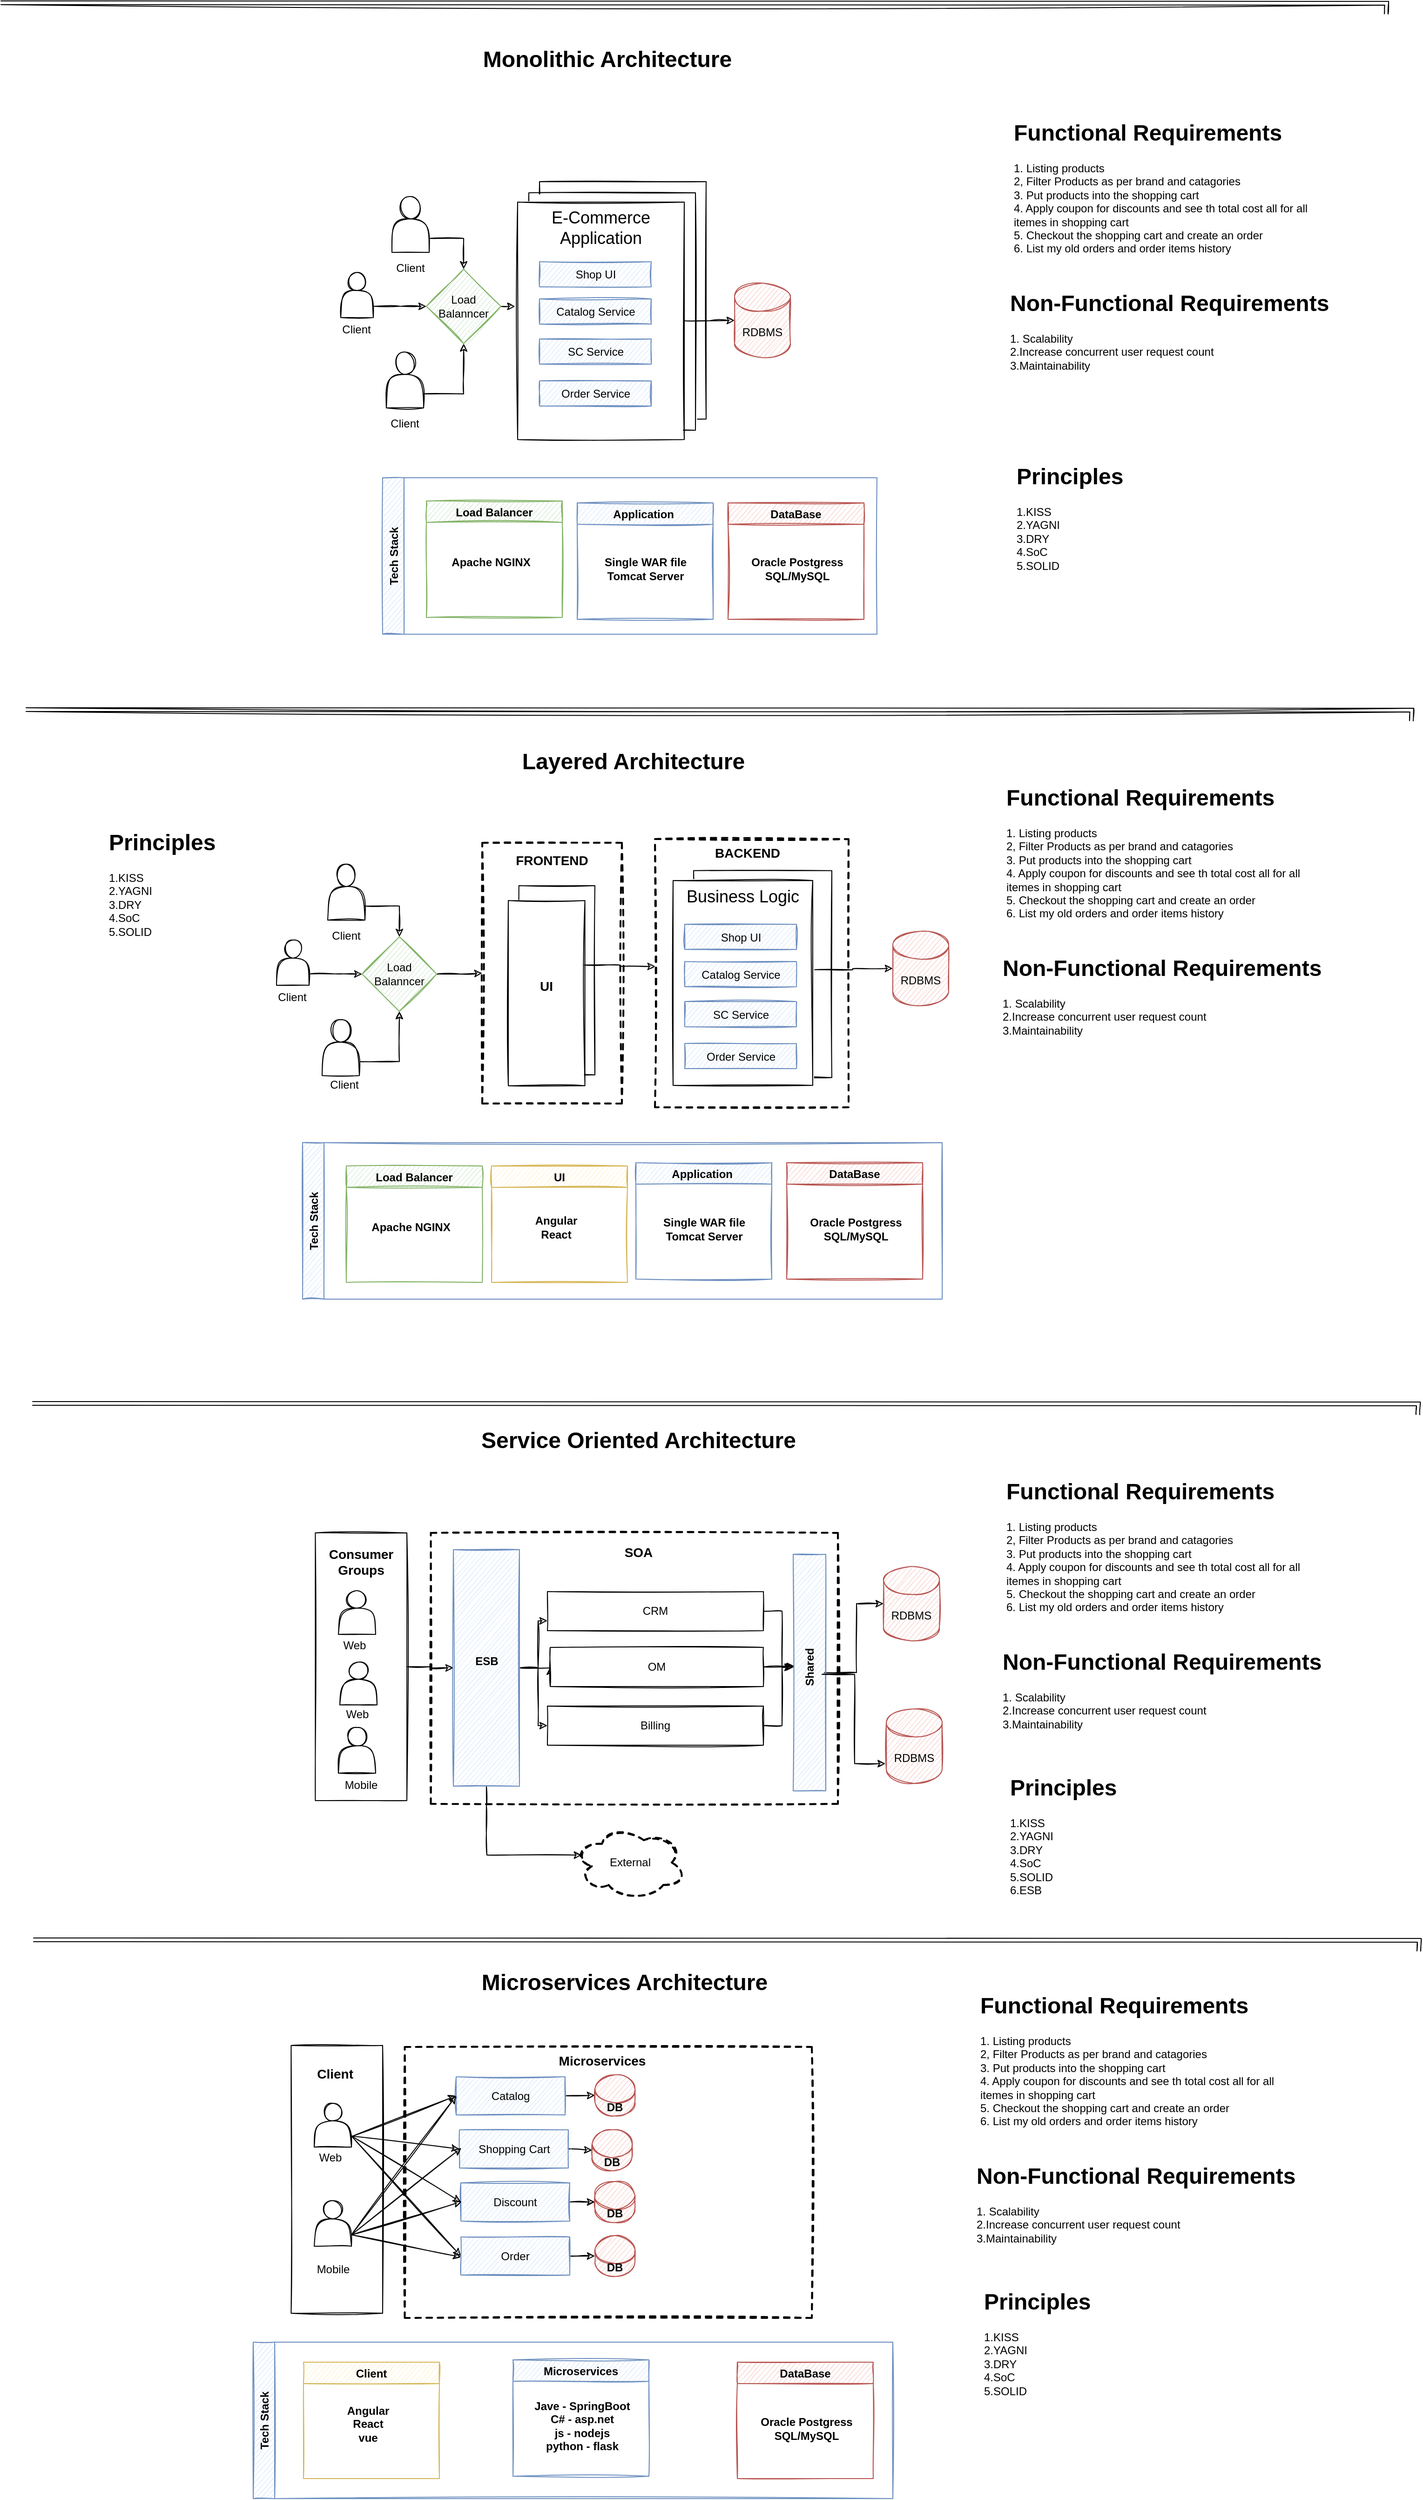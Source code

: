 <mxfile version="15.4.0" type="device"><diagram id="k3-2sb_zv4APd-P77we5" name="Page-1"><mxGraphModel dx="1890" dy="2251" grid="0" gridSize="10" guides="1" tooltips="1" connect="1" arrows="1" fold="1" page="0" pageScale="1" pageWidth="850" pageHeight="1100" math="0" shadow="0"><root><mxCell id="0"/><mxCell id="1" parent="0"/><mxCell id="dAYp7ZAVgFMrHs2u4Z32-187" value="" style="group" vertex="1" connectable="0" parent="1"><mxGeometry x="118" y="447.53" width="112" height="288.47" as="geometry"/></mxCell><mxCell id="dAYp7ZAVgFMrHs2u4Z32-188" value="" style="rounded=0;whiteSpace=wrap;html=1;sketch=1;verticalAlign=top;" vertex="1" parent="dAYp7ZAVgFMrHs2u4Z32-187"><mxGeometry x="13.698" y="-15.564" width="98.302" height="287.579" as="geometry"/></mxCell><mxCell id="dAYp7ZAVgFMrHs2u4Z32-157" value="" style="shape=actor;whiteSpace=wrap;html=1;sketch=1;" vertex="1" parent="dAYp7ZAVgFMrHs2u4Z32-187"><mxGeometry x="38.5" y="193.47" width="40" height="49" as="geometry"/></mxCell><mxCell id="dAYp7ZAVgFMrHs2u4Z32-185" value="" style="shape=actor;whiteSpace=wrap;html=1;sketch=1;" vertex="1" parent="dAYp7ZAVgFMrHs2u4Z32-187"><mxGeometry x="38.5" y="46.47" width="40" height="47" as="geometry"/></mxCell><mxCell id="dAYp7ZAVgFMrHs2u4Z32-186" value="Web" style="text;html=1;strokeColor=none;fillColor=none;align=center;verticalAlign=middle;whiteSpace=wrap;rounded=0;sketch=1;" vertex="1" parent="dAYp7ZAVgFMrHs2u4Z32-187"><mxGeometry x="26" y="90.47" width="60" height="30" as="geometry"/></mxCell><mxCell id="dAYp7ZAVgFMrHs2u4Z32-146" value="" style="shape=actor;whiteSpace=wrap;html=1;sketch=1;" vertex="1" parent="dAYp7ZAVgFMrHs2u4Z32-187"><mxGeometry x="40" y="123.23" width="40" height="46" as="geometry"/></mxCell><mxCell id="dAYp7ZAVgFMrHs2u4Z32-147" value="Web" style="text;html=1;strokeColor=none;fillColor=none;align=center;verticalAlign=middle;whiteSpace=wrap;rounded=0;sketch=1;" vertex="1" parent="dAYp7ZAVgFMrHs2u4Z32-187"><mxGeometry x="28.5" y="164.47" width="60" height="29" as="geometry"/></mxCell><mxCell id="dAYp7ZAVgFMrHs2u4Z32-175" value="&lt;b&gt;&lt;font style=&quot;font-size: 14px&quot;&gt;Consumer Groups&lt;/font&gt;&lt;/b&gt;" style="text;html=1;strokeColor=none;fillColor=none;align=center;verticalAlign=middle;whiteSpace=wrap;rounded=0;sketch=1;" vertex="1" parent="dAYp7ZAVgFMrHs2u4Z32-187"><mxGeometry x="32.85" width="60" height="30" as="geometry"/></mxCell><mxCell id="dAYp7ZAVgFMrHs2u4Z32-31" value="" style="rounded=0;whiteSpace=wrap;html=1;sketch=1;verticalAlign=top;dashed=1;strokeWidth=2;" vertex="1" parent="1"><mxGeometry x="496.5" y="-313" width="208" height="288" as="geometry"/></mxCell><mxCell id="dAYp7ZAVgFMrHs2u4Z32-28" value="" style="rounded=0;whiteSpace=wrap;html=1;sketch=1;verticalAlign=top;" vertex="1" parent="1"><mxGeometry x="538" y="-279.13" width="148.5" height="222.25" as="geometry"/></mxCell><mxCell id="dAYp7ZAVgFMrHs2u4Z32-1" value="&lt;h1&gt;Functional Requirements&lt;/h1&gt;&lt;p&gt;1. Listing products&lt;br&gt;2, Filter Products as per brand and catagories&lt;br&gt;3. Put products into the shopping cart&lt;br&gt;4. Apply coupon for discounts and see th total cost all for all itemes in shopping cart&lt;br&gt;5. Checkout the shopping cart and create an order&lt;br&gt;6. List my old orders and order items history&lt;/p&gt;&lt;p&gt;&lt;br&gt;&lt;/p&gt;" style="text;html=1;strokeColor=none;fillColor=none;spacing=5;spacingTop=-20;whiteSpace=wrap;overflow=hidden;rounded=0;sketch=1;" vertex="1" parent="1"><mxGeometry x="869" y="-377" width="361" height="158" as="geometry"/></mxCell><mxCell id="dAYp7ZAVgFMrHs2u4Z32-2" value="&lt;h1&gt;Principles&lt;/h1&gt;&lt;p&gt;1.KISS&lt;br&gt;2.YAGNI&lt;br&gt;3.DRY&amp;nbsp;&lt;br&gt;4.SoC&lt;br&gt;5.SOLID&lt;/p&gt;&lt;p&gt;&lt;br&gt;&lt;/p&gt;" style="text;html=1;strokeColor=none;fillColor=none;spacing=5;spacingTop=-20;whiteSpace=wrap;overflow=hidden;rounded=0;sketch=1;" vertex="1" parent="1"><mxGeometry x="-95" y="-329.5" width="135" height="135" as="geometry"/></mxCell><mxCell id="dAYp7ZAVgFMrHs2u4Z32-3" value="&lt;font style=&quot;font-size: 24px&quot;&gt;Layered Architecture&lt;/font&gt;" style="text;html=1;strokeColor=none;fillColor=none;align=center;verticalAlign=middle;whiteSpace=wrap;rounded=0;sketch=1;fontStyle=1" vertex="1" parent="1"><mxGeometry x="318" y="-411" width="311" height="30" as="geometry"/></mxCell><mxCell id="dAYp7ZAVgFMrHs2u4Z32-7" value="" style="group;rotation=90;" vertex="1" connectable="0" parent="1"><mxGeometry x="122" y="-181.06" width="60" height="92" as="geometry"/></mxCell><mxCell id="dAYp7ZAVgFMrHs2u4Z32-5" value="" style="shape=actor;whiteSpace=wrap;html=1;sketch=1;" vertex="1" parent="dAYp7ZAVgFMrHs2u4Z32-7"><mxGeometry x="23" y="-105" width="40" height="60" as="geometry"/></mxCell><mxCell id="dAYp7ZAVgFMrHs2u4Z32-6" value="Client" style="text;html=1;strokeColor=none;fillColor=none;align=center;verticalAlign=middle;whiteSpace=wrap;rounded=0;sketch=1;" vertex="1" parent="dAYp7ZAVgFMrHs2u4Z32-7"><mxGeometry x="13" y="-43" width="60" height="30" as="geometry"/></mxCell><mxCell id="dAYp7ZAVgFMrHs2u4Z32-48" value="Client" style="text;html=1;strokeColor=none;fillColor=none;align=center;verticalAlign=middle;whiteSpace=wrap;rounded=0;sketch=1;" vertex="1" parent="dAYp7ZAVgFMrHs2u4Z32-7"><mxGeometry x="-45" y="23" width="60" height="30" as="geometry"/></mxCell><mxCell id="dAYp7ZAVgFMrHs2u4Z32-15" style="edgeStyle=orthogonalEdgeStyle;rounded=0;sketch=1;orthogonalLoop=1;jettySize=auto;html=1;exitX=0.988;exitY=0.436;exitDx=0;exitDy=0;exitPerimeter=0;" edge="1" parent="1" source="dAYp7ZAVgFMrHs2u4Z32-9" target="dAYp7ZAVgFMrHs2u4Z32-14"><mxGeometry relative="1" as="geometry"/></mxCell><mxCell id="dAYp7ZAVgFMrHs2u4Z32-14" value="RDBMS" style="shape=cylinder3;whiteSpace=wrap;html=1;boundedLbl=1;backgroundOutline=1;size=15;sketch=1;fillColor=#f8cecc;strokeColor=#b85450;" vertex="1" parent="1"><mxGeometry x="752" y="-214" width="60" height="80" as="geometry"/></mxCell><mxCell id="dAYp7ZAVgFMrHs2u4Z32-9" value="&lt;font style=&quot;font-size: 18px&quot;&gt;Business Logic&lt;/font&gt;" style="rounded=0;whiteSpace=wrap;html=1;sketch=1;verticalAlign=top;" vertex="1" parent="1"><mxGeometry x="516" y="-268.5" width="150" height="220" as="geometry"/></mxCell><mxCell id="dAYp7ZAVgFMrHs2u4Z32-16" value="Shop UI" style="rounded=0;whiteSpace=wrap;html=1;sketch=1;verticalAlign=top;fillColor=#dae8fc;strokeColor=#6c8ebf;" vertex="1" parent="1"><mxGeometry x="528.5" y="-221.5" width="120" height="27" as="geometry"/></mxCell><mxCell id="dAYp7ZAVgFMrHs2u4Z32-17" value="Catalog Service" style="rounded=0;whiteSpace=wrap;html=1;sketch=1;verticalAlign=top;fillColor=#dae8fc;strokeColor=#6c8ebf;" vertex="1" parent="1"><mxGeometry x="528.5" y="-181.5" width="120" height="27" as="geometry"/></mxCell><mxCell id="dAYp7ZAVgFMrHs2u4Z32-18" value="SC Service" style="rounded=0;whiteSpace=wrap;html=1;sketch=1;verticalAlign=top;fillColor=#dae8fc;strokeColor=#6c8ebf;" vertex="1" parent="1"><mxGeometry x="528.5" y="-138.5" width="120" height="27" as="geometry"/></mxCell><mxCell id="dAYp7ZAVgFMrHs2u4Z32-19" value="Order Service" style="rounded=0;whiteSpace=wrap;html=1;sketch=1;verticalAlign=top;fillColor=#dae8fc;strokeColor=#6c8ebf;" vertex="1" parent="1"><mxGeometry x="528.5" y="-93.5" width="120" height="27" as="geometry"/></mxCell><mxCell id="dAYp7ZAVgFMrHs2u4Z32-33" style="edgeStyle=orthogonalEdgeStyle;rounded=0;sketch=1;orthogonalLoop=1;jettySize=auto;html=1;exitX=1;exitY=0.75;exitDx=0;exitDy=0;entryX=0.5;entryY=1;entryDx=0;entryDy=0;" edge="1" parent="1" source="dAYp7ZAVgFMrHs2u4Z32-23" target="dAYp7ZAVgFMrHs2u4Z32-27"><mxGeometry relative="1" as="geometry"/></mxCell><mxCell id="dAYp7ZAVgFMrHs2u4Z32-23" value="" style="shape=actor;whiteSpace=wrap;html=1;sketch=1;" vertex="1" parent="1"><mxGeometry x="139" y="-119.06" width="40" height="60" as="geometry"/></mxCell><mxCell id="dAYp7ZAVgFMrHs2u4Z32-24" value="Client" style="text;html=1;strokeColor=none;fillColor=none;align=center;verticalAlign=middle;whiteSpace=wrap;rounded=0;sketch=1;" vertex="1" parent="1"><mxGeometry x="133" y="-64" width="60" height="30" as="geometry"/></mxCell><mxCell id="dAYp7ZAVgFMrHs2u4Z32-128" style="edgeStyle=orthogonalEdgeStyle;rounded=0;sketch=1;orthogonalLoop=1;jettySize=auto;html=1;exitX=1;exitY=0.5;exitDx=0;exitDy=0;entryX=0;entryY=0.5;entryDx=0;entryDy=0;" edge="1" parent="1" source="dAYp7ZAVgFMrHs2u4Z32-27" target="dAYp7ZAVgFMrHs2u4Z32-120"><mxGeometry relative="1" as="geometry"/></mxCell><mxCell id="dAYp7ZAVgFMrHs2u4Z32-27" value="Load Balanncer" style="rhombus;whiteSpace=wrap;html=1;sketch=1;verticalAlign=middle;fillColor=#d5e8d4;strokeColor=#82b366;" vertex="1" parent="1"><mxGeometry x="182" y="-208.06" width="80" height="80" as="geometry"/></mxCell><mxCell id="dAYp7ZAVgFMrHs2u4Z32-32" style="edgeStyle=orthogonalEdgeStyle;rounded=0;sketch=1;orthogonalLoop=1;jettySize=auto;html=1;exitX=1;exitY=0.75;exitDx=0;exitDy=0;entryX=0.5;entryY=0;entryDx=0;entryDy=0;" edge="1" parent="1" source="dAYp7ZAVgFMrHs2u4Z32-5" target="dAYp7ZAVgFMrHs2u4Z32-27"><mxGeometry relative="1" as="geometry"/></mxCell><mxCell id="dAYp7ZAVgFMrHs2u4Z32-35" value="&lt;h1&gt;Non-Functional Requirements&lt;/h1&gt;&lt;p&gt;1. Scalability&lt;br&gt;2.Increase concurrent user request count&lt;br&gt;3.Maintainability&lt;/p&gt;&lt;p&gt;&lt;br&gt;&lt;/p&gt;" style="text;html=1;strokeColor=none;fillColor=none;spacing=5;spacingTop=-20;whiteSpace=wrap;overflow=hidden;rounded=0;sketch=1;" vertex="1" parent="1"><mxGeometry x="865" y="-194" width="361" height="116" as="geometry"/></mxCell><mxCell id="dAYp7ZAVgFMrHs2u4Z32-36" value="Tech Stack" style="swimlane;horizontal=0;sketch=1;verticalAlign=middle;fillColor=#dae8fc;strokeColor=#6c8ebf;" vertex="1" parent="1"><mxGeometry x="118" y="13" width="687" height="168" as="geometry"/></mxCell><mxCell id="dAYp7ZAVgFMrHs2u4Z32-41" value="Load Balancer" style="swimlane;sketch=1;verticalAlign=middle;fillColor=#d5e8d4;strokeColor=#82b366;" vertex="1" parent="dAYp7ZAVgFMrHs2u4Z32-36"><mxGeometry x="47" y="25" width="146" height="125" as="geometry"/></mxCell><mxCell id="dAYp7ZAVgFMrHs2u4Z32-44" value="&lt;b&gt;Apache NGINX&lt;/b&gt;" style="text;html=1;align=center;verticalAlign=middle;resizable=0;points=[];autosize=1;strokeColor=none;fillColor=none;" vertex="1" parent="dAYp7ZAVgFMrHs2u4Z32-41"><mxGeometry x="21" y="57" width="95" height="18" as="geometry"/></mxCell><mxCell id="dAYp7ZAVgFMrHs2u4Z32-43" value="Application " style="swimlane;sketch=1;verticalAlign=middle;fillColor=#dae8fc;strokeColor=#6c8ebf;" vertex="1" parent="dAYp7ZAVgFMrHs2u4Z32-36"><mxGeometry x="358" y="21.5" width="146" height="125" as="geometry"/></mxCell><mxCell id="dAYp7ZAVgFMrHs2u4Z32-45" value="&lt;b&gt;Single WAR file &lt;br&gt;Tomcat Server&lt;/b&gt;" style="text;html=1;align=center;verticalAlign=middle;resizable=0;points=[];autosize=1;strokeColor=none;fillColor=none;" vertex="1" parent="dAYp7ZAVgFMrHs2u4Z32-43"><mxGeometry x="24" y="55" width="98" height="32" as="geometry"/></mxCell><mxCell id="dAYp7ZAVgFMrHs2u4Z32-42" value="DataBase" style="swimlane;sketch=1;verticalAlign=middle;fillColor=#f8cecc;strokeColor=#b85450;" vertex="1" parent="dAYp7ZAVgFMrHs2u4Z32-36"><mxGeometry x="520" y="21.5" width="146" height="125" as="geometry"/></mxCell><mxCell id="dAYp7ZAVgFMrHs2u4Z32-46" value="&lt;b&gt;Oracle Postgress &lt;br&gt;SQL/MySQL&lt;/b&gt;" style="text;html=1;align=center;verticalAlign=middle;resizable=0;points=[];autosize=1;strokeColor=none;fillColor=none;" vertex="1" parent="dAYp7ZAVgFMrHs2u4Z32-42"><mxGeometry x="19" y="55" width="109" height="32" as="geometry"/></mxCell><mxCell id="dAYp7ZAVgFMrHs2u4Z32-132" value="UI" style="swimlane;sketch=1;verticalAlign=middle;fillColor=#fff2cc;strokeColor=#d6b656;" vertex="1" parent="dAYp7ZAVgFMrHs2u4Z32-36"><mxGeometry x="203" y="25" width="146" height="125" as="geometry"/></mxCell><mxCell id="dAYp7ZAVgFMrHs2u4Z32-133" value="&lt;b&gt;Angular &lt;br&gt;React&lt;/b&gt;" style="text;html=1;align=center;verticalAlign=middle;resizable=0;points=[];autosize=1;strokeColor=none;fillColor=none;" vertex="1" parent="dAYp7ZAVgFMrHs2u4Z32-132"><mxGeometry x="41" y="50" width="55" height="32" as="geometry"/></mxCell><mxCell id="dAYp7ZAVgFMrHs2u4Z32-49" style="edgeStyle=orthogonalEdgeStyle;rounded=0;sketch=1;orthogonalLoop=1;jettySize=auto;html=1;exitX=1;exitY=0.75;exitDx=0;exitDy=0;entryX=0;entryY=0.5;entryDx=0;entryDy=0;" edge="1" parent="1" source="dAYp7ZAVgFMrHs2u4Z32-47" target="dAYp7ZAVgFMrHs2u4Z32-27"><mxGeometry relative="1" as="geometry"/></mxCell><mxCell id="dAYp7ZAVgFMrHs2u4Z32-47" value="" style="shape=actor;whiteSpace=wrap;html=1;sketch=1;" vertex="1" parent="1"><mxGeometry x="90" y="-204.56" width="35" height="48.5" as="geometry"/></mxCell><mxCell id="dAYp7ZAVgFMrHs2u4Z32-53" value="" style="shape=link;html=1;rounded=0;sketch=1;edgeStyle=orthogonalEdgeStyle;" edge="1" parent="1"><mxGeometry width="100" relative="1" as="geometry"><mxPoint x="-206" y="-1211" as="sourcePoint"/><mxPoint x="1282" y="-1199" as="targetPoint"/></mxGeometry></mxCell><mxCell id="dAYp7ZAVgFMrHs2u4Z32-87" value="" style="rounded=0;whiteSpace=wrap;html=1;sketch=1;verticalAlign=top;" vertex="1" parent="1"><mxGeometry x="372.5" y="-1019" width="179" height="255" as="geometry"/></mxCell><mxCell id="dAYp7ZAVgFMrHs2u4Z32-88" value="" style="rounded=0;whiteSpace=wrap;html=1;sketch=1;verticalAlign=top;" vertex="1" parent="1"><mxGeometry x="361" y="-1007" width="179" height="255" as="geometry"/></mxCell><mxCell id="dAYp7ZAVgFMrHs2u4Z32-89" value="&lt;h1&gt;Functional Requirements&lt;/h1&gt;&lt;p&gt;1. Listing products&lt;br&gt;2, Filter Products as per brand and catagories&lt;br&gt;3. Put products into the shopping cart&lt;br&gt;4. Apply coupon for discounts and see th total cost all for all itemes in shopping cart&lt;br&gt;5. Checkout the shopping cart and create an order&lt;br&gt;6. List my old orders and order items history&lt;/p&gt;&lt;p&gt;&lt;br&gt;&lt;/p&gt;" style="text;html=1;strokeColor=none;fillColor=none;spacing=5;spacingTop=-20;whiteSpace=wrap;overflow=hidden;rounded=0;sketch=1;" vertex="1" parent="1"><mxGeometry x="877" y="-1091" width="361" height="158" as="geometry"/></mxCell><mxCell id="dAYp7ZAVgFMrHs2u4Z32-90" value="&lt;h1&gt;Principles&lt;/h1&gt;&lt;p&gt;1.KISS&lt;br&gt;2.YAGNI&lt;br&gt;3.DRY&amp;nbsp;&lt;br&gt;4.SoC&lt;br&gt;5.SOLID&lt;/p&gt;&lt;p&gt;&lt;br&gt;&lt;/p&gt;" style="text;html=1;strokeColor=none;fillColor=none;spacing=5;spacingTop=-20;whiteSpace=wrap;overflow=hidden;rounded=0;sketch=1;" vertex="1" parent="1"><mxGeometry x="880" y="-722" width="135" height="135" as="geometry"/></mxCell><mxCell id="dAYp7ZAVgFMrHs2u4Z32-91" value="&lt;font style=&quot;font-size: 24px&quot;&gt;Monolithic Architecture&lt;/font&gt;" style="text;html=1;strokeColor=none;fillColor=none;align=center;verticalAlign=middle;whiteSpace=wrap;rounded=0;sketch=1;fontStyle=1" vertex="1" parent="1"><mxGeometry x="290" y="-1165" width="311" height="30" as="geometry"/></mxCell><mxCell id="dAYp7ZAVgFMrHs2u4Z32-92" value="" style="group;rotation=90;" vertex="1" connectable="0" parent="1"><mxGeometry x="191" y="-898" width="60" height="92" as="geometry"/></mxCell><mxCell id="dAYp7ZAVgFMrHs2u4Z32-93" value="" style="shape=actor;whiteSpace=wrap;html=1;sketch=1;" vertex="1" parent="dAYp7ZAVgFMrHs2u4Z32-92"><mxGeometry x="23" y="-105" width="40" height="60" as="geometry"/></mxCell><mxCell id="dAYp7ZAVgFMrHs2u4Z32-94" value="Client" style="text;html=1;strokeColor=none;fillColor=none;align=center;verticalAlign=middle;whiteSpace=wrap;rounded=0;sketch=1;" vertex="1" parent="dAYp7ZAVgFMrHs2u4Z32-92"><mxGeometry x="13" y="-43" width="60" height="30" as="geometry"/></mxCell><mxCell id="dAYp7ZAVgFMrHs2u4Z32-95" value="Client" style="text;html=1;strokeColor=none;fillColor=none;align=center;verticalAlign=middle;whiteSpace=wrap;rounded=0;sketch=1;" vertex="1" parent="dAYp7ZAVgFMrHs2u4Z32-92"><mxGeometry x="-45" y="23" width="60" height="30" as="geometry"/></mxCell><mxCell id="dAYp7ZAVgFMrHs2u4Z32-96" style="edgeStyle=orthogonalEdgeStyle;rounded=0;sketch=1;orthogonalLoop=1;jettySize=auto;html=1;exitX=1;exitY=0.5;exitDx=0;exitDy=0;" edge="1" parent="1" source="dAYp7ZAVgFMrHs2u4Z32-98" target="dAYp7ZAVgFMrHs2u4Z32-97"><mxGeometry relative="1" as="geometry"/></mxCell><mxCell id="dAYp7ZAVgFMrHs2u4Z32-97" value="RDBMS" style="shape=cylinder3;whiteSpace=wrap;html=1;boundedLbl=1;backgroundOutline=1;size=15;sketch=1;fillColor=#f8cecc;strokeColor=#b85450;" vertex="1" parent="1"><mxGeometry x="582" y="-910" width="60" height="80" as="geometry"/></mxCell><mxCell id="dAYp7ZAVgFMrHs2u4Z32-98" value="&lt;font style=&quot;font-size: 18px&quot;&gt;E-Commerce Application&lt;/font&gt;" style="rounded=0;whiteSpace=wrap;html=1;sketch=1;verticalAlign=top;" vertex="1" parent="1"><mxGeometry x="349" y="-997" width="179" height="255" as="geometry"/></mxCell><mxCell id="dAYp7ZAVgFMrHs2u4Z32-99" value="Shop UI" style="rounded=0;whiteSpace=wrap;html=1;sketch=1;verticalAlign=top;fillColor=#dae8fc;strokeColor=#6c8ebf;" vertex="1" parent="1"><mxGeometry x="372.5" y="-933" width="120" height="27" as="geometry"/></mxCell><mxCell id="dAYp7ZAVgFMrHs2u4Z32-100" value="Catalog Service" style="rounded=0;whiteSpace=wrap;html=1;sketch=1;verticalAlign=top;fillColor=#dae8fc;strokeColor=#6c8ebf;" vertex="1" parent="1"><mxGeometry x="372.5" y="-893" width="120" height="27" as="geometry"/></mxCell><mxCell id="dAYp7ZAVgFMrHs2u4Z32-101" value="SC Service" style="rounded=0;whiteSpace=wrap;html=1;sketch=1;verticalAlign=top;fillColor=#dae8fc;strokeColor=#6c8ebf;" vertex="1" parent="1"><mxGeometry x="372.5" y="-850" width="120" height="27" as="geometry"/></mxCell><mxCell id="dAYp7ZAVgFMrHs2u4Z32-102" value="Order Service" style="rounded=0;whiteSpace=wrap;html=1;sketch=1;verticalAlign=top;fillColor=#dae8fc;strokeColor=#6c8ebf;" vertex="1" parent="1"><mxGeometry x="372.5" y="-805" width="120" height="27" as="geometry"/></mxCell><mxCell id="dAYp7ZAVgFMrHs2u4Z32-103" style="edgeStyle=orthogonalEdgeStyle;rounded=0;sketch=1;orthogonalLoop=1;jettySize=auto;html=1;exitX=1;exitY=0.75;exitDx=0;exitDy=0;entryX=0.5;entryY=1;entryDx=0;entryDy=0;" edge="1" parent="1" source="dAYp7ZAVgFMrHs2u4Z32-104" target="dAYp7ZAVgFMrHs2u4Z32-107"><mxGeometry relative="1" as="geometry"/></mxCell><mxCell id="dAYp7ZAVgFMrHs2u4Z32-104" value="" style="shape=actor;whiteSpace=wrap;html=1;sketch=1;" vertex="1" parent="1"><mxGeometry x="208" y="-836" width="40" height="60" as="geometry"/></mxCell><mxCell id="dAYp7ZAVgFMrHs2u4Z32-105" value="Client" style="text;html=1;strokeColor=none;fillColor=none;align=center;verticalAlign=middle;whiteSpace=wrap;rounded=0;sketch=1;" vertex="1" parent="1"><mxGeometry x="198" y="-774" width="60" height="30" as="geometry"/></mxCell><mxCell id="dAYp7ZAVgFMrHs2u4Z32-106" style="edgeStyle=orthogonalEdgeStyle;rounded=0;sketch=1;orthogonalLoop=1;jettySize=auto;html=1;exitX=1;exitY=0.5;exitDx=0;exitDy=0;entryX=-0.015;entryY=0.442;entryDx=0;entryDy=0;entryPerimeter=0;" edge="1" parent="1" source="dAYp7ZAVgFMrHs2u4Z32-107" target="dAYp7ZAVgFMrHs2u4Z32-98"><mxGeometry relative="1" as="geometry"/></mxCell><mxCell id="dAYp7ZAVgFMrHs2u4Z32-107" value="Load Balanncer" style="rhombus;whiteSpace=wrap;html=1;sketch=1;verticalAlign=middle;fillColor=#d5e8d4;strokeColor=#82b366;" vertex="1" parent="1"><mxGeometry x="251" y="-925" width="80" height="80" as="geometry"/></mxCell><mxCell id="dAYp7ZAVgFMrHs2u4Z32-108" style="edgeStyle=orthogonalEdgeStyle;rounded=0;sketch=1;orthogonalLoop=1;jettySize=auto;html=1;exitX=1;exitY=0.75;exitDx=0;exitDy=0;entryX=0.5;entryY=0;entryDx=0;entryDy=0;" edge="1" parent="1" source="dAYp7ZAVgFMrHs2u4Z32-93" target="dAYp7ZAVgFMrHs2u4Z32-107"><mxGeometry relative="1" as="geometry"/></mxCell><mxCell id="dAYp7ZAVgFMrHs2u4Z32-109" value="&lt;h1&gt;Non-Functional Requirements&lt;/h1&gt;&lt;p&gt;1. Scalability&lt;br&gt;2.Increase concurrent user request count&lt;br&gt;3.Maintainability&lt;/p&gt;&lt;p&gt;&lt;br&gt;&lt;/p&gt;" style="text;html=1;strokeColor=none;fillColor=none;spacing=5;spacingTop=-20;whiteSpace=wrap;overflow=hidden;rounded=0;sketch=1;" vertex="1" parent="1"><mxGeometry x="873" y="-908" width="361" height="116" as="geometry"/></mxCell><mxCell id="dAYp7ZAVgFMrHs2u4Z32-110" value="Tech Stack" style="swimlane;horizontal=0;sketch=1;verticalAlign=middle;fillColor=#dae8fc;strokeColor=#6c8ebf;" vertex="1" parent="1"><mxGeometry x="204" y="-701" width="531" height="168" as="geometry"/></mxCell><mxCell id="dAYp7ZAVgFMrHs2u4Z32-111" value="Load Balancer" style="swimlane;sketch=1;verticalAlign=middle;fillColor=#d5e8d4;strokeColor=#82b366;" vertex="1" parent="dAYp7ZAVgFMrHs2u4Z32-110"><mxGeometry x="47" y="25" width="146" height="125" as="geometry"/></mxCell><mxCell id="dAYp7ZAVgFMrHs2u4Z32-112" value="&lt;b&gt;Apache NGINX&lt;/b&gt;" style="text;html=1;align=center;verticalAlign=middle;resizable=0;points=[];autosize=1;strokeColor=none;fillColor=none;" vertex="1" parent="dAYp7ZAVgFMrHs2u4Z32-111"><mxGeometry x="21" y="57" width="95" height="18" as="geometry"/></mxCell><mxCell id="dAYp7ZAVgFMrHs2u4Z32-113" value="Application " style="swimlane;sketch=1;verticalAlign=middle;fillColor=#dae8fc;strokeColor=#6c8ebf;" vertex="1" parent="dAYp7ZAVgFMrHs2u4Z32-110"><mxGeometry x="209" y="27" width="146" height="125" as="geometry"/></mxCell><mxCell id="dAYp7ZAVgFMrHs2u4Z32-114" value="&lt;b&gt;Single WAR file &lt;br&gt;Tomcat Server&lt;/b&gt;" style="text;html=1;align=center;verticalAlign=middle;resizable=0;points=[];autosize=1;strokeColor=none;fillColor=none;" vertex="1" parent="dAYp7ZAVgFMrHs2u4Z32-113"><mxGeometry x="24" y="55" width="98" height="32" as="geometry"/></mxCell><mxCell id="dAYp7ZAVgFMrHs2u4Z32-115" value="DataBase" style="swimlane;sketch=1;verticalAlign=middle;fillColor=#f8cecc;strokeColor=#b85450;" vertex="1" parent="dAYp7ZAVgFMrHs2u4Z32-110"><mxGeometry x="371" y="27" width="146" height="125" as="geometry"/></mxCell><mxCell id="dAYp7ZAVgFMrHs2u4Z32-116" value="&lt;b&gt;Oracle Postgress &lt;br&gt;SQL/MySQL&lt;/b&gt;" style="text;html=1;align=center;verticalAlign=middle;resizable=0;points=[];autosize=1;strokeColor=none;fillColor=none;" vertex="1" parent="dAYp7ZAVgFMrHs2u4Z32-115"><mxGeometry x="19" y="55" width="109" height="32" as="geometry"/></mxCell><mxCell id="dAYp7ZAVgFMrHs2u4Z32-117" style="edgeStyle=orthogonalEdgeStyle;rounded=0;sketch=1;orthogonalLoop=1;jettySize=auto;html=1;exitX=1;exitY=0.75;exitDx=0;exitDy=0;entryX=0;entryY=0.5;entryDx=0;entryDy=0;" edge="1" parent="1" source="dAYp7ZAVgFMrHs2u4Z32-118" target="dAYp7ZAVgFMrHs2u4Z32-107"><mxGeometry relative="1" as="geometry"/></mxCell><mxCell id="dAYp7ZAVgFMrHs2u4Z32-118" value="" style="shape=actor;whiteSpace=wrap;html=1;sketch=1;" vertex="1" parent="1"><mxGeometry x="159" y="-921.5" width="35" height="48.5" as="geometry"/></mxCell><mxCell id="dAYp7ZAVgFMrHs2u4Z32-120" value="" style="rounded=0;whiteSpace=wrap;html=1;sketch=1;verticalAlign=top;strokeWidth=2;dashed=1;" vertex="1" parent="1"><mxGeometry x="311" y="-309" width="150" height="280" as="geometry"/></mxCell><mxCell id="dAYp7ZAVgFMrHs2u4Z32-123" value="&lt;b&gt;&lt;font style=&quot;font-size: 14px&quot;&gt;FRONTEND&lt;/font&gt;&lt;/b&gt;" style="text;html=1;strokeColor=none;fillColor=none;align=center;verticalAlign=middle;whiteSpace=wrap;rounded=0;sketch=1;" vertex="1" parent="1"><mxGeometry x="355.5" y="-305" width="60" height="30" as="geometry"/></mxCell><mxCell id="dAYp7ZAVgFMrHs2u4Z32-124" value="" style="group" vertex="1" connectable="0" parent="1"><mxGeometry x="339" y="-252" width="93" height="203.88" as="geometry"/></mxCell><mxCell id="dAYp7ZAVgFMrHs2u4Z32-122" value="" style="rounded=0;whiteSpace=wrap;html=1;sketch=1;verticalAlign=top;" vertex="1" parent="dAYp7ZAVgFMrHs2u4Z32-124"><mxGeometry x="11.374" y="-11" width="81.626" height="203.25" as="geometry"/></mxCell><mxCell id="dAYp7ZAVgFMrHs2u4Z32-121" value="" style="rounded=0;whiteSpace=wrap;html=1;sketch=1;verticalAlign=top;" vertex="1" parent="dAYp7ZAVgFMrHs2u4Z32-124"><mxGeometry y="5" width="82.295" height="198.88" as="geometry"/></mxCell><mxCell id="dAYp7ZAVgFMrHs2u4Z32-126" value="&lt;b&gt;&lt;font style=&quot;font-size: 14px&quot;&gt;UI&lt;/font&gt;&lt;/b&gt;" style="text;html=1;strokeColor=none;fillColor=none;align=center;verticalAlign=middle;whiteSpace=wrap;rounded=0;sketch=1;" vertex="1" parent="dAYp7ZAVgFMrHs2u4Z32-124"><mxGeometry x="21.076" y="82" width="40.144" height="30" as="geometry"/></mxCell><mxCell id="dAYp7ZAVgFMrHs2u4Z32-125" value="&lt;b&gt;&lt;font style=&quot;font-size: 14px&quot;&gt;BACKEND&lt;/font&gt;&lt;/b&gt;" style="text;html=1;strokeColor=none;fillColor=none;align=center;verticalAlign=middle;whiteSpace=wrap;rounded=0;sketch=1;" vertex="1" parent="1"><mxGeometry x="565.5" y="-313" width="60" height="30" as="geometry"/></mxCell><mxCell id="dAYp7ZAVgFMrHs2u4Z32-129" style="edgeStyle=orthogonalEdgeStyle;rounded=0;sketch=1;orthogonalLoop=1;jettySize=auto;html=1;exitX=0.992;exitY=0.348;exitDx=0;exitDy=0;entryX=0.002;entryY=0.475;entryDx=0;entryDy=0;entryPerimeter=0;exitPerimeter=0;" edge="1" parent="1" source="dAYp7ZAVgFMrHs2u4Z32-121" target="dAYp7ZAVgFMrHs2u4Z32-31"><mxGeometry relative="1" as="geometry"/></mxCell><mxCell id="dAYp7ZAVgFMrHs2u4Z32-139" value="" style="shape=link;html=1;rounded=0;sketch=1;edgeStyle=orthogonalEdgeStyle;" edge="1" parent="1"><mxGeometry width="100" relative="1" as="geometry"><mxPoint x="-179.0" y="-452" as="sourcePoint"/><mxPoint x="1309" y="-440" as="targetPoint"/></mxGeometry></mxCell><mxCell id="dAYp7ZAVgFMrHs2u4Z32-140" value="" style="shape=link;html=1;rounded=0;sketch=1;edgeStyle=orthogonalEdgeStyle;" edge="1" parent="1"><mxGeometry width="100" relative="1" as="geometry"><mxPoint x="-172.0" y="293" as="sourcePoint"/><mxPoint x="1316" y="305" as="targetPoint"/></mxGeometry></mxCell><mxCell id="dAYp7ZAVgFMrHs2u4Z32-141" value="" style="rounded=0;whiteSpace=wrap;html=1;sketch=1;verticalAlign=top;dashed=1;strokeWidth=2;" vertex="1" parent="1"><mxGeometry x="255.75" y="432" width="437.25" height="291" as="geometry"/></mxCell><mxCell id="dAYp7ZAVgFMrHs2u4Z32-143" value="&lt;h1&gt;Functional Requirements&lt;/h1&gt;&lt;p&gt;1. Listing products&lt;br&gt;2, Filter Products as per brand and catagories&lt;br&gt;3. Put products into the shopping cart&lt;br&gt;4. Apply coupon for discounts and see th total cost all for all itemes in shopping cart&lt;br&gt;5. Checkout the shopping cart and create an order&lt;br&gt;6. List my old orders and order items history&lt;/p&gt;&lt;p&gt;&lt;br&gt;&lt;/p&gt;" style="text;html=1;strokeColor=none;fillColor=none;spacing=5;spacingTop=-20;whiteSpace=wrap;overflow=hidden;rounded=0;sketch=1;" vertex="1" parent="1"><mxGeometry x="869" y="368" width="361" height="158" as="geometry"/></mxCell><mxCell id="dAYp7ZAVgFMrHs2u4Z32-144" value="&lt;h1&gt;Principles&lt;/h1&gt;&lt;p&gt;1.KISS&lt;br&gt;2.YAGNI&lt;br&gt;3.DRY&amp;nbsp;&lt;br&gt;4.SoC&lt;br&gt;5.SOLID&lt;br&gt;6.ESB&lt;/p&gt;&lt;p&gt;&lt;br&gt;&lt;/p&gt;" style="text;html=1;strokeColor=none;fillColor=none;spacing=5;spacingTop=-20;whiteSpace=wrap;overflow=hidden;rounded=0;sketch=1;" vertex="1" parent="1"><mxGeometry x="873" y="685.94" width="135" height="135" as="geometry"/></mxCell><mxCell id="dAYp7ZAVgFMrHs2u4Z32-150" value="RDBMS" style="shape=cylinder3;whiteSpace=wrap;html=1;boundedLbl=1;backgroundOutline=1;size=15;sketch=1;fillColor=#f8cecc;strokeColor=#b85450;" vertex="1" parent="1"><mxGeometry x="742" y="468" width="60" height="80" as="geometry"/></mxCell><mxCell id="dAYp7ZAVgFMrHs2u4Z32-212" style="edgeStyle=orthogonalEdgeStyle;rounded=0;sketch=1;orthogonalLoop=1;jettySize=auto;html=1;exitX=1;exitY=0.5;exitDx=0;exitDy=0;entryX=0.049;entryY=0.474;entryDx=0;entryDy=0;entryPerimeter=0;" edge="1" parent="1" source="dAYp7ZAVgFMrHs2u4Z32-152" target="dAYp7ZAVgFMrHs2u4Z32-195"><mxGeometry relative="1" as="geometry"><Array as="points"><mxPoint x="633" y="516"/><mxPoint x="633" y="575"/></Array></mxGeometry></mxCell><mxCell id="dAYp7ZAVgFMrHs2u4Z32-152" value="CRM" style="rounded=0;whiteSpace=wrap;html=1;sketch=1;verticalAlign=middle;" vertex="1" parent="1"><mxGeometry x="381" y="495" width="232" height="42" as="geometry"/></mxCell><mxCell id="dAYp7ZAVgFMrHs2u4Z32-158" value="Mobile" style="text;html=1;strokeColor=none;fillColor=none;align=center;verticalAlign=middle;whiteSpace=wrap;rounded=0;sketch=1;" vertex="1" parent="1"><mxGeometry x="151" y="691.06" width="60" height="24" as="geometry"/></mxCell><mxCell id="dAYp7ZAVgFMrHs2u4Z32-162" value="&lt;h1&gt;Non-Functional Requirements&lt;/h1&gt;&lt;p&gt;1. Scalability&lt;br&gt;2.Increase concurrent user request count&lt;br&gt;3.Maintainability&lt;/p&gt;&lt;p&gt;&lt;br&gt;&lt;/p&gt;" style="text;html=1;strokeColor=none;fillColor=none;spacing=5;spacingTop=-20;whiteSpace=wrap;overflow=hidden;rounded=0;sketch=1;" vertex="1" parent="1"><mxGeometry x="865" y="551" width="361" height="116" as="geometry"/></mxCell><mxCell id="dAYp7ZAVgFMrHs2u4Z32-180" value="&lt;b&gt;&lt;font style=&quot;font-size: 14px&quot;&gt;SOA&lt;/font&gt;&lt;/b&gt;" style="text;html=1;strokeColor=none;fillColor=none;align=center;verticalAlign=middle;whiteSpace=wrap;rounded=0;sketch=1;" vertex="1" parent="1"><mxGeometry x="449" y="438" width="60" height="30" as="geometry"/></mxCell><mxCell id="dAYp7ZAVgFMrHs2u4Z32-182" value="&lt;font style=&quot;font-size: 24px&quot;&gt;Service Oriented Architecture&lt;/font&gt;" style="text;html=1;strokeColor=none;fillColor=none;align=center;verticalAlign=middle;whiteSpace=wrap;rounded=0;sketch=1;fontStyle=1" vertex="1" parent="1"><mxGeometry x="277" y="318" width="404" height="30" as="geometry"/></mxCell><mxCell id="dAYp7ZAVgFMrHs2u4Z32-197" style="edgeStyle=orthogonalEdgeStyle;rounded=0;sketch=1;orthogonalLoop=1;jettySize=auto;html=1;entryX=0;entryY=0.75;entryDx=0;entryDy=0;" edge="1" parent="1" source="dAYp7ZAVgFMrHs2u4Z32-191" target="dAYp7ZAVgFMrHs2u4Z32-152"><mxGeometry relative="1" as="geometry"/></mxCell><mxCell id="dAYp7ZAVgFMrHs2u4Z32-202" style="edgeStyle=orthogonalEdgeStyle;rounded=0;sketch=1;orthogonalLoop=1;jettySize=auto;html=1;exitX=1;exitY=0.5;exitDx=0;exitDy=0;entryX=0;entryY=0.5;entryDx=0;entryDy=0;" edge="1" parent="1" source="dAYp7ZAVgFMrHs2u4Z32-191" target="dAYp7ZAVgFMrHs2u4Z32-192"><mxGeometry relative="1" as="geometry"/></mxCell><mxCell id="dAYp7ZAVgFMrHs2u4Z32-208" style="edgeStyle=orthogonalEdgeStyle;rounded=0;sketch=1;orthogonalLoop=1;jettySize=auto;html=1;exitX=1;exitY=0.5;exitDx=0;exitDy=0;entryX=0;entryY=0.5;entryDx=0;entryDy=0;" edge="1" parent="1" source="dAYp7ZAVgFMrHs2u4Z32-191" target="dAYp7ZAVgFMrHs2u4Z32-193"><mxGeometry relative="1" as="geometry"/></mxCell><mxCell id="dAYp7ZAVgFMrHs2u4Z32-221" style="edgeStyle=orthogonalEdgeStyle;rounded=0;sketch=1;orthogonalLoop=1;jettySize=auto;html=1;exitX=0.5;exitY=1;exitDx=0;exitDy=0;entryX=0.07;entryY=0.4;entryDx=0;entryDy=0;entryPerimeter=0;" edge="1" parent="1" source="dAYp7ZAVgFMrHs2u4Z32-191" target="dAYp7ZAVgFMrHs2u4Z32-219"><mxGeometry relative="1" as="geometry"><Array as="points"><mxPoint x="316" y="725"/><mxPoint x="316" y="778"/></Array></mxGeometry></mxCell><mxCell id="dAYp7ZAVgFMrHs2u4Z32-191" value="" style="rounded=0;whiteSpace=wrap;html=1;sketch=1;verticalAlign=top;fillColor=#dae8fc;strokeColor=#6c8ebf;" vertex="1" parent="1"><mxGeometry x="280" y="450" width="71" height="254" as="geometry"/></mxCell><mxCell id="dAYp7ZAVgFMrHs2u4Z32-211" style="edgeStyle=orthogonalEdgeStyle;rounded=0;sketch=1;orthogonalLoop=1;jettySize=auto;html=1;exitX=1;exitY=0.5;exitDx=0;exitDy=0;entryX=0.011;entryY=0.477;entryDx=0;entryDy=0;entryPerimeter=0;" edge="1" parent="1" source="dAYp7ZAVgFMrHs2u4Z32-192" target="dAYp7ZAVgFMrHs2u4Z32-195"><mxGeometry relative="1" as="geometry"/></mxCell><mxCell id="dAYp7ZAVgFMrHs2u4Z32-192" value="OM" style="rounded=0;whiteSpace=wrap;html=1;sketch=1;verticalAlign=middle;" vertex="1" parent="1"><mxGeometry x="384" y="555" width="229" height="42" as="geometry"/></mxCell><mxCell id="dAYp7ZAVgFMrHs2u4Z32-213" style="edgeStyle=orthogonalEdgeStyle;rounded=0;sketch=1;orthogonalLoop=1;jettySize=auto;html=1;exitX=1;exitY=0.5;exitDx=0;exitDy=0;entryX=-0.028;entryY=0.478;entryDx=0;entryDy=0;entryPerimeter=0;" edge="1" parent="1" source="dAYp7ZAVgFMrHs2u4Z32-193" target="dAYp7ZAVgFMrHs2u4Z32-195"><mxGeometry relative="1" as="geometry"><Array as="points"><mxPoint x="633" y="639"/><mxPoint x="633" y="576"/></Array></mxGeometry></mxCell><mxCell id="dAYp7ZAVgFMrHs2u4Z32-193" value="Billing" style="rounded=0;whiteSpace=wrap;html=1;sketch=1;verticalAlign=middle;" vertex="1" parent="1"><mxGeometry x="381" y="618" width="232" height="42" as="geometry"/></mxCell><mxCell id="dAYp7ZAVgFMrHs2u4Z32-216" style="edgeStyle=orthogonalEdgeStyle;rounded=0;sketch=1;orthogonalLoop=1;jettySize=auto;html=1;" edge="1" parent="1" target="dAYp7ZAVgFMrHs2u4Z32-150"><mxGeometry relative="1" as="geometry"><mxPoint x="678" y="582" as="sourcePoint"/><Array as="points"><mxPoint x="713" y="582"/><mxPoint x="713" y="508"/></Array></mxGeometry></mxCell><mxCell id="dAYp7ZAVgFMrHs2u4Z32-195" value="" style="rounded=0;whiteSpace=wrap;html=1;sketch=1;verticalAlign=top;fillColor=#dae8fc;strokeColor=#6c8ebf;" vertex="1" parent="1"><mxGeometry x="645" y="455" width="35" height="254" as="geometry"/></mxCell><mxCell id="dAYp7ZAVgFMrHs2u4Z32-196" value="RDBMS" style="shape=cylinder3;whiteSpace=wrap;html=1;boundedLbl=1;backgroundOutline=1;size=15;sketch=1;fillColor=#f8cecc;strokeColor=#b85450;" vertex="1" parent="1"><mxGeometry x="745" y="621" width="60" height="80" as="geometry"/></mxCell><mxCell id="dAYp7ZAVgFMrHs2u4Z32-217" style="edgeStyle=orthogonalEdgeStyle;rounded=0;sketch=1;orthogonalLoop=1;jettySize=auto;html=1;entryX=-0.014;entryY=0.735;entryDx=0;entryDy=0;entryPerimeter=0;" edge="1" parent="1" target="dAYp7ZAVgFMrHs2u4Z32-196"><mxGeometry relative="1" as="geometry"><mxPoint x="685" y="584" as="sourcePoint"/><Array as="points"><mxPoint x="676" y="584"/><mxPoint x="711" y="584"/><mxPoint x="711" y="680"/></Array></mxGeometry></mxCell><mxCell id="dAYp7ZAVgFMrHs2u4Z32-214" value="&lt;b&gt;Shared&lt;/b&gt;" style="text;html=1;strokeColor=none;fillColor=none;align=center;verticalAlign=middle;whiteSpace=wrap;rounded=0;dashed=1;sketch=1;rotation=-90;" vertex="1" parent="1"><mxGeometry x="633" y="562.5" width="60" height="27" as="geometry"/></mxCell><mxCell id="dAYp7ZAVgFMrHs2u4Z32-218" value="&lt;b&gt;ESB&lt;/b&gt;" style="text;html=1;strokeColor=none;fillColor=none;align=center;verticalAlign=middle;whiteSpace=wrap;rounded=0;dashed=1;sketch=1;" vertex="1" parent="1"><mxGeometry x="285.5" y="555" width="60" height="30" as="geometry"/></mxCell><mxCell id="dAYp7ZAVgFMrHs2u4Z32-219" value="External" style="ellipse;shape=cloud;whiteSpace=wrap;html=1;dashed=1;sketch=1;strokeWidth=2;verticalAlign=middle;" vertex="1" parent="1"><mxGeometry x="409.5" y="746" width="120" height="80" as="geometry"/></mxCell><mxCell id="dAYp7ZAVgFMrHs2u4Z32-222" style="edgeStyle=orthogonalEdgeStyle;rounded=0;sketch=1;orthogonalLoop=1;jettySize=auto;html=1;exitX=1;exitY=0.5;exitDx=0;exitDy=0;entryX=0;entryY=0.5;entryDx=0;entryDy=0;" edge="1" parent="1" source="dAYp7ZAVgFMrHs2u4Z32-188" target="dAYp7ZAVgFMrHs2u4Z32-191"><mxGeometry relative="1" as="geometry"/></mxCell><mxCell id="dAYp7ZAVgFMrHs2u4Z32-223" value="" style="shape=link;html=1;rounded=0;sketch=1;edgeStyle=orthogonalEdgeStyle;" edge="1" parent="1"><mxGeometry width="100" relative="1" as="geometry"><mxPoint x="-171.0" y="869" as="sourcePoint"/><mxPoint x="1317.0" y="881" as="targetPoint"/></mxGeometry></mxCell><mxCell id="dAYp7ZAVgFMrHs2u4Z32-224" value="" style="group" vertex="1" connectable="0" parent="1"><mxGeometry x="92" y="998" width="112" height="288.47" as="geometry"/></mxCell><mxCell id="dAYp7ZAVgFMrHs2u4Z32-225" value="" style="rounded=0;whiteSpace=wrap;html=1;sketch=1;verticalAlign=top;" vertex="1" parent="dAYp7ZAVgFMrHs2u4Z32-224"><mxGeometry x="13.698" y="-15.564" width="98.302" height="287.579" as="geometry"/></mxCell><mxCell id="dAYp7ZAVgFMrHs2u4Z32-226" value="" style="shape=actor;whiteSpace=wrap;html=1;sketch=1;" vertex="1" parent="dAYp7ZAVgFMrHs2u4Z32-224"><mxGeometry x="38.5" y="151.0" width="40" height="49" as="geometry"/></mxCell><mxCell id="dAYp7ZAVgFMrHs2u4Z32-227" value="" style="shape=actor;whiteSpace=wrap;html=1;sketch=1;" vertex="1" parent="dAYp7ZAVgFMrHs2u4Z32-224"><mxGeometry x="38.5" y="46.47" width="40" height="47" as="geometry"/></mxCell><mxCell id="dAYp7ZAVgFMrHs2u4Z32-228" value="Web" style="text;html=1;strokeColor=none;fillColor=none;align=center;verticalAlign=middle;whiteSpace=wrap;rounded=0;sketch=1;" vertex="1" parent="dAYp7ZAVgFMrHs2u4Z32-224"><mxGeometry x="26" y="90.47" width="60" height="30" as="geometry"/></mxCell><mxCell id="dAYp7ZAVgFMrHs2u4Z32-231" value="&lt;b&gt;&lt;font style=&quot;font-size: 14px&quot;&gt;Client&amp;nbsp;&lt;/font&gt;&lt;/b&gt;" style="text;html=1;strokeColor=none;fillColor=none;align=center;verticalAlign=middle;whiteSpace=wrap;rounded=0;sketch=1;" vertex="1" parent="dAYp7ZAVgFMrHs2u4Z32-224"><mxGeometry x="32.85" width="60" height="30" as="geometry"/></mxCell><mxCell id="dAYp7ZAVgFMrHs2u4Z32-238" value="Mobile" style="text;html=1;strokeColor=none;fillColor=none;align=center;verticalAlign=middle;whiteSpace=wrap;rounded=0;sketch=1;" vertex="1" parent="dAYp7ZAVgFMrHs2u4Z32-224"><mxGeometry x="28.5" y="213" width="60" height="24" as="geometry"/></mxCell><mxCell id="dAYp7ZAVgFMrHs2u4Z32-232" value="" style="rounded=0;whiteSpace=wrap;html=1;sketch=1;verticalAlign=top;dashed=1;strokeWidth=2;" vertex="1" parent="1"><mxGeometry x="227.75" y="984" width="437.25" height="291" as="geometry"/></mxCell><mxCell id="dAYp7ZAVgFMrHs2u4Z32-233" value="&lt;h1&gt;Functional Requirements&lt;/h1&gt;&lt;p&gt;1. Listing products&lt;br&gt;2, Filter Products as per brand and catagories&lt;br&gt;3. Put products into the shopping cart&lt;br&gt;4. Apply coupon for discounts and see th total cost all for all itemes in shopping cart&lt;br&gt;5. Checkout the shopping cart and create an order&lt;br&gt;6. List my old orders and order items history&lt;/p&gt;&lt;p&gt;&lt;br&gt;&lt;/p&gt;" style="text;html=1;strokeColor=none;fillColor=none;spacing=5;spacingTop=-20;whiteSpace=wrap;overflow=hidden;rounded=0;sketch=1;" vertex="1" parent="1"><mxGeometry x="841" y="920" width="361" height="158" as="geometry"/></mxCell><mxCell id="dAYp7ZAVgFMrHs2u4Z32-234" value="&lt;h1&gt;Principles&lt;/h1&gt;&lt;p&gt;1.KISS&lt;br&gt;2.YAGNI&lt;br&gt;3.DRY&amp;nbsp;&lt;br&gt;4.SoC&lt;br&gt;5.SOLID&lt;/p&gt;&lt;p&gt;&lt;br&gt;&lt;/p&gt;" style="text;html=1;strokeColor=none;fillColor=none;spacing=5;spacingTop=-20;whiteSpace=wrap;overflow=hidden;rounded=0;sketch=1;" vertex="1" parent="1"><mxGeometry x="845" y="1237.94" width="135" height="135" as="geometry"/></mxCell><mxCell id="dAYp7ZAVgFMrHs2u4Z32-239" value="&lt;h1&gt;Non-Functional Requirements&lt;/h1&gt;&lt;p&gt;1. Scalability&lt;br&gt;2.Increase concurrent user request count&lt;br&gt;3.Maintainability&lt;/p&gt;&lt;p&gt;&lt;br&gt;&lt;/p&gt;" style="text;html=1;strokeColor=none;fillColor=none;spacing=5;spacingTop=-20;whiteSpace=wrap;overflow=hidden;rounded=0;sketch=1;" vertex="1" parent="1"><mxGeometry x="837" y="1103" width="361" height="116" as="geometry"/></mxCell><mxCell id="dAYp7ZAVgFMrHs2u4Z32-258" value="&lt;font style=&quot;font-size: 24px&quot;&gt;Microservices Architecture&lt;/font&gt;" style="text;html=1;strokeColor=none;fillColor=none;align=center;verticalAlign=middle;whiteSpace=wrap;rounded=0;sketch=1;fontStyle=1" vertex="1" parent="1"><mxGeometry x="262" y="900" width="404" height="30" as="geometry"/></mxCell><mxCell id="dAYp7ZAVgFMrHs2u4Z32-282" style="edgeStyle=none;rounded=0;sketch=1;orthogonalLoop=1;jettySize=auto;html=1;exitX=1;exitY=0.5;exitDx=0;exitDy=0;entryX=0;entryY=0.5;entryDx=0;entryDy=0;entryPerimeter=0;" edge="1" parent="1" source="dAYp7ZAVgFMrHs2u4Z32-259" target="dAYp7ZAVgFMrHs2u4Z32-276"><mxGeometry relative="1" as="geometry"/></mxCell><mxCell id="dAYp7ZAVgFMrHs2u4Z32-259" value="Catalog" style="rounded=0;whiteSpace=wrap;html=1;sketch=1;verticalAlign=middle;fillColor=#dae8fc;strokeColor=#6c8ebf;" vertex="1" parent="1"><mxGeometry x="283" y="1016" width="117" height="41" as="geometry"/></mxCell><mxCell id="dAYp7ZAVgFMrHs2u4Z32-283" style="edgeStyle=none;rounded=0;sketch=1;orthogonalLoop=1;jettySize=auto;html=1;exitX=1;exitY=0.5;exitDx=0;exitDy=0;entryX=0;entryY=0.5;entryDx=0;entryDy=0;entryPerimeter=0;" edge="1" parent="1" source="dAYp7ZAVgFMrHs2u4Z32-263" target="dAYp7ZAVgFMrHs2u4Z32-279"><mxGeometry relative="1" as="geometry"/></mxCell><mxCell id="dAYp7ZAVgFMrHs2u4Z32-263" value="Shopping Cart" style="rounded=0;whiteSpace=wrap;html=1;sketch=1;verticalAlign=middle;fillColor=#dae8fc;strokeColor=#6c8ebf;" vertex="1" parent="1"><mxGeometry x="286.5" y="1073" width="117" height="41" as="geometry"/></mxCell><mxCell id="dAYp7ZAVgFMrHs2u4Z32-284" style="edgeStyle=none;rounded=0;sketch=1;orthogonalLoop=1;jettySize=auto;html=1;exitX=1;exitY=0.5;exitDx=0;exitDy=0;entryX=0;entryY=0.5;entryDx=0;entryDy=0;entryPerimeter=0;" edge="1" parent="1" source="dAYp7ZAVgFMrHs2u4Z32-264" target="dAYp7ZAVgFMrHs2u4Z32-280"><mxGeometry relative="1" as="geometry"/></mxCell><mxCell id="dAYp7ZAVgFMrHs2u4Z32-264" value="Discount" style="rounded=0;whiteSpace=wrap;html=1;sketch=1;verticalAlign=middle;fillColor=#dae8fc;strokeColor=#6c8ebf;" vertex="1" parent="1"><mxGeometry x="288" y="1130" width="117" height="41" as="geometry"/></mxCell><mxCell id="dAYp7ZAVgFMrHs2u4Z32-285" style="edgeStyle=none;rounded=0;sketch=1;orthogonalLoop=1;jettySize=auto;html=1;exitX=1;exitY=0.5;exitDx=0;exitDy=0;entryX=0;entryY=0.5;entryDx=0;entryDy=0;entryPerimeter=0;" edge="1" parent="1" source="dAYp7ZAVgFMrHs2u4Z32-265" target="dAYp7ZAVgFMrHs2u4Z32-281"><mxGeometry relative="1" as="geometry"/></mxCell><mxCell id="dAYp7ZAVgFMrHs2u4Z32-265" value="Order" style="rounded=0;whiteSpace=wrap;html=1;sketch=1;verticalAlign=middle;fillColor=#dae8fc;strokeColor=#6c8ebf;" vertex="1" parent="1"><mxGeometry x="288" y="1188" width="117" height="41" as="geometry"/></mxCell><mxCell id="dAYp7ZAVgFMrHs2u4Z32-267" style="rounded=0;sketch=1;orthogonalLoop=1;jettySize=auto;html=1;entryX=0;entryY=0.5;entryDx=0;entryDy=0;" edge="1" parent="1" target="dAYp7ZAVgFMrHs2u4Z32-259"><mxGeometry relative="1" as="geometry"><mxPoint x="171" y="1080" as="sourcePoint"/></mxGeometry></mxCell><mxCell id="dAYp7ZAVgFMrHs2u4Z32-268" style="edgeStyle=none;rounded=0;sketch=1;orthogonalLoop=1;jettySize=auto;html=1;exitX=1;exitY=0.75;exitDx=0;exitDy=0;entryX=0;entryY=0.5;entryDx=0;entryDy=0;" edge="1" parent="1" source="dAYp7ZAVgFMrHs2u4Z32-227" target="dAYp7ZAVgFMrHs2u4Z32-263"><mxGeometry relative="1" as="geometry"/></mxCell><mxCell id="dAYp7ZAVgFMrHs2u4Z32-269" style="edgeStyle=none;rounded=0;sketch=1;orthogonalLoop=1;jettySize=auto;html=1;exitX=1;exitY=0.75;exitDx=0;exitDy=0;entryX=0;entryY=0.5;entryDx=0;entryDy=0;" edge="1" parent="1" source="dAYp7ZAVgFMrHs2u4Z32-227" target="dAYp7ZAVgFMrHs2u4Z32-264"><mxGeometry relative="1" as="geometry"/></mxCell><mxCell id="dAYp7ZAVgFMrHs2u4Z32-270" style="edgeStyle=none;rounded=0;sketch=1;orthogonalLoop=1;jettySize=auto;html=1;exitX=1;exitY=0.75;exitDx=0;exitDy=0;entryX=0;entryY=0.5;entryDx=0;entryDy=0;" edge="1" parent="1" source="dAYp7ZAVgFMrHs2u4Z32-227" target="dAYp7ZAVgFMrHs2u4Z32-265"><mxGeometry relative="1" as="geometry"/></mxCell><mxCell id="dAYp7ZAVgFMrHs2u4Z32-271" style="edgeStyle=none;rounded=0;sketch=1;orthogonalLoop=1;jettySize=auto;html=1;exitX=1;exitY=0.75;exitDx=0;exitDy=0;entryX=0;entryY=0.5;entryDx=0;entryDy=0;" edge="1" parent="1" source="dAYp7ZAVgFMrHs2u4Z32-226" target="dAYp7ZAVgFMrHs2u4Z32-259"><mxGeometry relative="1" as="geometry"/></mxCell><mxCell id="dAYp7ZAVgFMrHs2u4Z32-272" style="edgeStyle=none;rounded=0;sketch=1;orthogonalLoop=1;jettySize=auto;html=1;exitX=1;exitY=0.75;exitDx=0;exitDy=0;" edge="1" parent="1" source="dAYp7ZAVgFMrHs2u4Z32-226"><mxGeometry relative="1" as="geometry"><mxPoint x="288.6" y="1092.4" as="targetPoint"/></mxGeometry></mxCell><mxCell id="dAYp7ZAVgFMrHs2u4Z32-273" style="edgeStyle=none;rounded=0;sketch=1;orthogonalLoop=1;jettySize=auto;html=1;exitX=1;exitY=0.75;exitDx=0;exitDy=0;" edge="1" parent="1" source="dAYp7ZAVgFMrHs2u4Z32-226"><mxGeometry relative="1" as="geometry"><mxPoint x="289.0" y="1150.0" as="targetPoint"/></mxGeometry></mxCell><mxCell id="dAYp7ZAVgFMrHs2u4Z32-274" style="edgeStyle=none;rounded=0;sketch=1;orthogonalLoop=1;jettySize=auto;html=1;exitX=1;exitY=0.75;exitDx=0;exitDy=0;" edge="1" parent="1" source="dAYp7ZAVgFMrHs2u4Z32-226"><mxGeometry relative="1" as="geometry"><mxPoint x="288.2" y="1209.6" as="targetPoint"/></mxGeometry></mxCell><mxCell id="dAYp7ZAVgFMrHs2u4Z32-275" value="&lt;b&gt;&lt;font style=&quot;font-size: 14px&quot;&gt;Microservices&lt;/font&gt;&lt;/b&gt;" style="text;html=1;strokeColor=none;fillColor=none;align=center;verticalAlign=middle;whiteSpace=wrap;rounded=0;sketch=1;" vertex="1" parent="1"><mxGeometry x="409.5" y="984" width="60" height="30" as="geometry"/></mxCell><mxCell id="dAYp7ZAVgFMrHs2u4Z32-276" value="&lt;b&gt;DB&lt;/b&gt;" style="shape=cylinder3;whiteSpace=wrap;html=1;boundedLbl=1;backgroundOutline=1;size=15;sketch=1;fillColor=#f8cecc;strokeColor=#b85450;" vertex="1" parent="1"><mxGeometry x="432" y="1014" width="43" height="44" as="geometry"/></mxCell><mxCell id="dAYp7ZAVgFMrHs2u4Z32-279" value="&lt;b&gt;DB&lt;/b&gt;" style="shape=cylinder3;whiteSpace=wrap;html=1;boundedLbl=1;backgroundOutline=1;size=15;sketch=1;fillColor=#f8cecc;strokeColor=#b85450;" vertex="1" parent="1"><mxGeometry x="429" y="1073" width="43" height="44" as="geometry"/></mxCell><mxCell id="dAYp7ZAVgFMrHs2u4Z32-280" value="&lt;b&gt;DB&lt;/b&gt;" style="shape=cylinder3;whiteSpace=wrap;html=1;boundedLbl=1;backgroundOutline=1;size=15;sketch=1;fillColor=#f8cecc;strokeColor=#b85450;" vertex="1" parent="1"><mxGeometry x="432" y="1128.5" width="43" height="44" as="geometry"/></mxCell><mxCell id="dAYp7ZAVgFMrHs2u4Z32-281" value="&lt;b&gt;DB&lt;/b&gt;" style="shape=cylinder3;whiteSpace=wrap;html=1;boundedLbl=1;backgroundOutline=1;size=15;sketch=1;fillColor=#f8cecc;strokeColor=#b85450;" vertex="1" parent="1"><mxGeometry x="432" y="1186.5" width="43" height="44" as="geometry"/></mxCell><mxCell id="dAYp7ZAVgFMrHs2u4Z32-295" value="Tech Stack" style="swimlane;horizontal=0;sketch=1;verticalAlign=middle;fillColor=#dae8fc;strokeColor=#6c8ebf;" vertex="1" parent="1"><mxGeometry x="65" y="1301" width="687" height="168" as="geometry"/></mxCell><mxCell id="dAYp7ZAVgFMrHs2u4Z32-298" value="Microservices" style="swimlane;sketch=1;verticalAlign=middle;fillColor=#dae8fc;strokeColor=#6c8ebf;" vertex="1" parent="dAYp7ZAVgFMrHs2u4Z32-295"><mxGeometry x="279" y="19" width="146" height="125" as="geometry"/></mxCell><mxCell id="dAYp7ZAVgFMrHs2u4Z32-299" value="&lt;b&gt;Jave - SpringBoot&lt;br&gt;C# - asp.net&lt;br&gt;js - nodejs&lt;br&gt;python - flask&lt;/b&gt;&lt;br&gt;" style="text;html=1;align=center;verticalAlign=middle;resizable=0;points=[];autosize=1;strokeColor=none;fillColor=none;" vertex="1" parent="dAYp7ZAVgFMrHs2u4Z32-298"><mxGeometry x="17" y="41" width="113" height="60" as="geometry"/></mxCell><mxCell id="dAYp7ZAVgFMrHs2u4Z32-300" value="DataBase" style="swimlane;sketch=1;verticalAlign=middle;fillColor=#f8cecc;strokeColor=#b85450;" vertex="1" parent="dAYp7ZAVgFMrHs2u4Z32-295"><mxGeometry x="520" y="21.5" width="146" height="125" as="geometry"/></mxCell><mxCell id="dAYp7ZAVgFMrHs2u4Z32-301" value="&lt;b&gt;Oracle Postgress &lt;br&gt;SQL/MySQL&lt;/b&gt;" style="text;html=1;align=center;verticalAlign=middle;resizable=0;points=[];autosize=1;strokeColor=none;fillColor=none;" vertex="1" parent="dAYp7ZAVgFMrHs2u4Z32-300"><mxGeometry x="19" y="55" width="109" height="32" as="geometry"/></mxCell><mxCell id="dAYp7ZAVgFMrHs2u4Z32-302" value="Client" style="swimlane;sketch=1;verticalAlign=middle;fillColor=#fff2cc;strokeColor=#d6b656;" vertex="1" parent="dAYp7ZAVgFMrHs2u4Z32-295"><mxGeometry x="54" y="21.5" width="146" height="125" as="geometry"/></mxCell><mxCell id="dAYp7ZAVgFMrHs2u4Z32-303" value="&lt;b&gt;Angular &lt;br&gt;React&lt;br&gt;vue&lt;br&gt;&lt;/b&gt;" style="text;html=1;align=center;verticalAlign=middle;resizable=0;points=[];autosize=1;strokeColor=none;fillColor=none;" vertex="1" parent="dAYp7ZAVgFMrHs2u4Z32-302"><mxGeometry x="41" y="43" width="55" height="46" as="geometry"/></mxCell></root></mxGraphModel></diagram></mxfile>